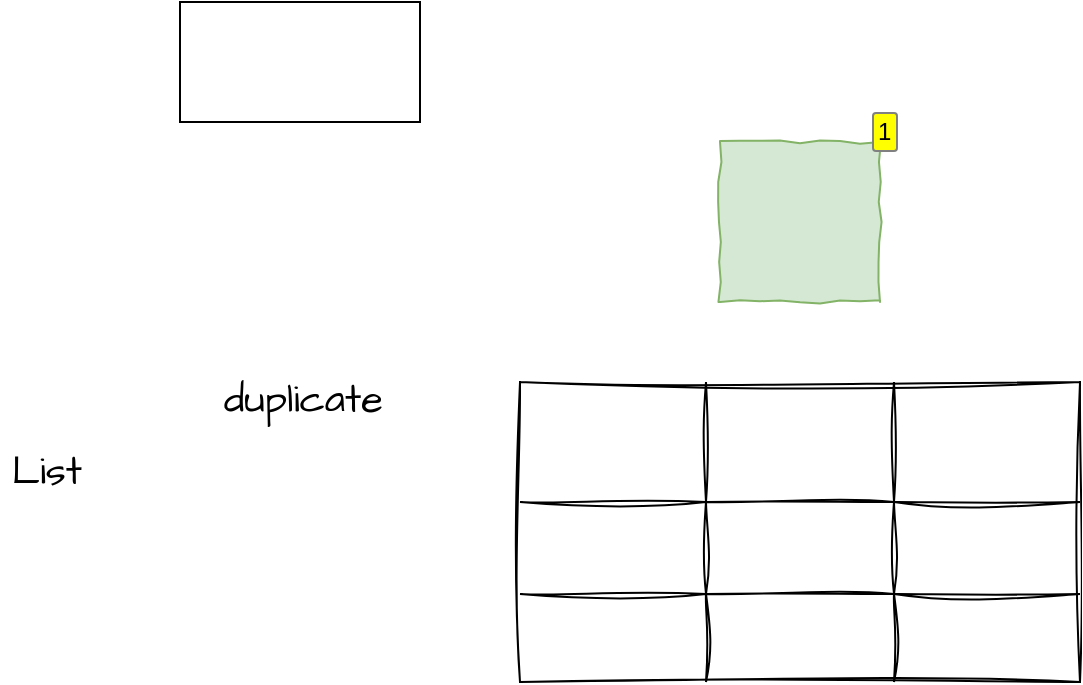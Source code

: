 <mxfile version="22.1.3" type="github">
  <diagram name="第 1 页" id="XIady3naKRfFqrpN1AaG">
    <mxGraphModel dx="1434" dy="750" grid="1" gridSize="10" guides="1" tooltips="1" connect="1" arrows="1" fold="1" page="1" pageScale="1" pageWidth="827" pageHeight="1169" math="0" shadow="0">
      <root>
        <mxCell id="0" />
        <mxCell id="1" parent="0" />
        <object label="" key1="333" key2="4444" placeholders="1" tooltip="33333333333333" id="94U8Ea-s4bIyMS4t3xtS-1">
          <mxCell style="rounded=0;whiteSpace=wrap;html=1;hachureGap=4;fontFamily=Architects Daughter;fontSource=https%3A%2F%2Ffonts.googleapis.com%2Fcss%3Ffamily%3DArchitects%2BDaughter;fontSize=20;" vertex="1" parent="1">
            <mxGeometry x="280" y="210" width="120" height="60" as="geometry" />
          </mxCell>
        </object>
        <mxCell id="94U8Ea-s4bIyMS4t3xtS-2" value="" style="whiteSpace=wrap;html=1;aspect=fixed;hachureGap=4;fontFamily=Architects Daughter;fontSource=https%3A%2F%2Ffonts.googleapis.com%2Fcss%3Ffamily%3DArchitects%2BDaughter;fontSize=20;comic=1;enumerate=1;treeMoving=1;treeFolding=1;resizeHeight=1;resizeWidth=1;fixedWidth=1;autosize=1;movableLabel=1;fillColor=#d5e8d4;strokeColor=#82b366;" vertex="1" parent="1">
          <mxGeometry x="550" y="280" width="80" height="80" as="geometry" />
        </mxCell>
        <mxCell id="94U8Ea-s4bIyMS4t3xtS-3" value="duplicate" style="text;whiteSpace=wrap;fontSize=20;fontFamily=Architects Daughter;" vertex="1" parent="1">
          <mxGeometry x="300" y="390" width="110" height="50" as="geometry" />
        </mxCell>
        <mxCell id="94U8Ea-s4bIyMS4t3xtS-4" value="List Item" style="text;strokeColor=none;fillColor=none;align=left;verticalAlign=middle;spacingLeft=4;spacingRight=4;overflow=hidden;points=[[0,0.5],[1,0.5]];portConstraint=eastwest;rotatable=0;whiteSpace=wrap;html=1;fontSize=20;fontFamily=Architects Daughter;" vertex="1" parent="1">
          <mxGeometry x="190" y="430" width="80" height="30" as="geometry" />
        </mxCell>
        <mxCell id="94U8Ea-s4bIyMS4t3xtS-5" value="" style="shape=table;startSize=0;container=1;collapsible=0;childLayout=tableLayout;sketch=1;hachureGap=4;jiggle=2;curveFitting=1;fontFamily=Architects Daughter;fontSource=https%3A%2F%2Ffonts.googleapis.com%2Fcss%3Ffamily%3DArchitects%2BDaughter;fontSize=20;" vertex="1" parent="1">
          <mxGeometry x="450" y="400" width="280" height="150" as="geometry" />
        </mxCell>
        <mxCell id="94U8Ea-s4bIyMS4t3xtS-6" value="" style="shape=tableRow;horizontal=0;startSize=0;swimlaneHead=0;swimlaneBody=0;strokeColor=inherit;top=0;left=0;bottom=0;right=0;collapsible=0;dropTarget=0;fillColor=none;points=[[0,0.5],[1,0.5]];portConstraint=eastwest;sketch=1;hachureGap=4;jiggle=2;curveFitting=1;fontFamily=Architects Daughter;fontSource=https%3A%2F%2Ffonts.googleapis.com%2Fcss%3Ffamily%3DArchitects%2BDaughter;fontSize=20;" vertex="1" parent="94U8Ea-s4bIyMS4t3xtS-5">
          <mxGeometry width="280" height="60" as="geometry" />
        </mxCell>
        <object label="" dddd="dddddddddddddddddddddddddddddddddddddddddddddddddddddddddddddddddddddddddddddddddddddddd" id="94U8Ea-s4bIyMS4t3xtS-7">
          <mxCell style="shape=partialRectangle;html=1;whiteSpace=wrap;connectable=0;strokeColor=inherit;overflow=hidden;fillColor=none;top=0;left=0;bottom=0;right=0;pointerEvents=1;sketch=1;hachureGap=4;jiggle=2;curveFitting=1;fontFamily=Architects Daughter;fontSource=https%3A%2F%2Ffonts.googleapis.com%2Fcss%3Ffamily%3DArchitects%2BDaughter;fontSize=20;" vertex="1" parent="94U8Ea-s4bIyMS4t3xtS-6">
            <mxGeometry width="93" height="60" as="geometry">
              <mxRectangle width="93" height="60" as="alternateBounds" />
            </mxGeometry>
          </mxCell>
        </object>
        <mxCell id="94U8Ea-s4bIyMS4t3xtS-8" value="" style="shape=partialRectangle;html=1;whiteSpace=wrap;connectable=0;strokeColor=inherit;overflow=hidden;fillColor=none;top=0;left=0;bottom=0;right=0;pointerEvents=1;sketch=1;hachureGap=4;jiggle=2;curveFitting=1;fontFamily=Architects Daughter;fontSource=https%3A%2F%2Ffonts.googleapis.com%2Fcss%3Ffamily%3DArchitects%2BDaughter;fontSize=20;" vertex="1" parent="94U8Ea-s4bIyMS4t3xtS-6">
          <mxGeometry x="93" width="94" height="60" as="geometry">
            <mxRectangle width="94" height="60" as="alternateBounds" />
          </mxGeometry>
        </mxCell>
        <mxCell id="94U8Ea-s4bIyMS4t3xtS-9" value="" style="shape=partialRectangle;html=1;whiteSpace=wrap;connectable=0;strokeColor=inherit;overflow=hidden;fillColor=none;top=0;left=0;bottom=0;right=0;pointerEvents=1;sketch=1;hachureGap=4;jiggle=2;curveFitting=1;fontFamily=Architects Daughter;fontSource=https%3A%2F%2Ffonts.googleapis.com%2Fcss%3Ffamily%3DArchitects%2BDaughter;fontSize=20;" vertex="1" parent="94U8Ea-s4bIyMS4t3xtS-6">
          <mxGeometry x="187" width="93" height="60" as="geometry">
            <mxRectangle width="93" height="60" as="alternateBounds" />
          </mxGeometry>
        </mxCell>
        <mxCell id="94U8Ea-s4bIyMS4t3xtS-10" value="" style="shape=tableRow;horizontal=0;startSize=0;swimlaneHead=0;swimlaneBody=0;strokeColor=inherit;top=0;left=0;bottom=0;right=0;collapsible=0;dropTarget=0;fillColor=none;points=[[0,0.5],[1,0.5]];portConstraint=eastwest;sketch=1;hachureGap=4;jiggle=2;curveFitting=1;fontFamily=Architects Daughter;fontSource=https%3A%2F%2Ffonts.googleapis.com%2Fcss%3Ffamily%3DArchitects%2BDaughter;fontSize=20;" vertex="1" parent="94U8Ea-s4bIyMS4t3xtS-5">
          <mxGeometry y="60" width="280" height="46" as="geometry" />
        </mxCell>
        <mxCell id="94U8Ea-s4bIyMS4t3xtS-11" value="" style="shape=partialRectangle;html=1;whiteSpace=wrap;connectable=0;strokeColor=inherit;overflow=hidden;fillColor=none;top=0;left=0;bottom=0;right=0;pointerEvents=1;sketch=1;hachureGap=4;jiggle=2;curveFitting=1;fontFamily=Architects Daughter;fontSource=https%3A%2F%2Ffonts.googleapis.com%2Fcss%3Ffamily%3DArchitects%2BDaughter;fontSize=20;" vertex="1" parent="94U8Ea-s4bIyMS4t3xtS-10">
          <mxGeometry width="93" height="46" as="geometry">
            <mxRectangle width="93" height="46" as="alternateBounds" />
          </mxGeometry>
        </mxCell>
        <mxCell id="94U8Ea-s4bIyMS4t3xtS-12" value="" style="shape=partialRectangle;html=1;whiteSpace=wrap;connectable=0;strokeColor=inherit;overflow=hidden;fillColor=none;top=0;left=0;bottom=0;right=0;pointerEvents=1;sketch=1;hachureGap=4;jiggle=2;curveFitting=1;fontFamily=Architects Daughter;fontSource=https%3A%2F%2Ffonts.googleapis.com%2Fcss%3Ffamily%3DArchitects%2BDaughter;fontSize=20;" vertex="1" parent="94U8Ea-s4bIyMS4t3xtS-10">
          <mxGeometry x="93" width="94" height="46" as="geometry">
            <mxRectangle width="94" height="46" as="alternateBounds" />
          </mxGeometry>
        </mxCell>
        <mxCell id="94U8Ea-s4bIyMS4t3xtS-13" value="" style="shape=partialRectangle;html=1;whiteSpace=wrap;connectable=0;strokeColor=inherit;overflow=hidden;fillColor=none;top=0;left=0;bottom=0;right=0;pointerEvents=1;sketch=1;hachureGap=4;jiggle=2;curveFitting=1;fontFamily=Architects Daughter;fontSource=https%3A%2F%2Ffonts.googleapis.com%2Fcss%3Ffamily%3DArchitects%2BDaughter;fontSize=20;" vertex="1" parent="94U8Ea-s4bIyMS4t3xtS-10">
          <mxGeometry x="187" width="93" height="46" as="geometry">
            <mxRectangle width="93" height="46" as="alternateBounds" />
          </mxGeometry>
        </mxCell>
        <mxCell id="94U8Ea-s4bIyMS4t3xtS-14" value="" style="shape=tableRow;horizontal=0;startSize=0;swimlaneHead=0;swimlaneBody=0;strokeColor=inherit;top=0;left=0;bottom=0;right=0;collapsible=0;dropTarget=0;fillColor=none;points=[[0,0.5],[1,0.5]];portConstraint=eastwest;sketch=1;hachureGap=4;jiggle=2;curveFitting=1;fontFamily=Architects Daughter;fontSource=https%3A%2F%2Ffonts.googleapis.com%2Fcss%3Ffamily%3DArchitects%2BDaughter;fontSize=20;" vertex="1" parent="94U8Ea-s4bIyMS4t3xtS-5">
          <mxGeometry y="106" width="280" height="44" as="geometry" />
        </mxCell>
        <mxCell id="94U8Ea-s4bIyMS4t3xtS-15" value="" style="shape=partialRectangle;html=1;whiteSpace=wrap;connectable=0;strokeColor=inherit;overflow=hidden;fillColor=none;top=0;left=0;bottom=0;right=0;pointerEvents=1;sketch=1;hachureGap=4;jiggle=2;curveFitting=1;fontFamily=Architects Daughter;fontSource=https%3A%2F%2Ffonts.googleapis.com%2Fcss%3Ffamily%3DArchitects%2BDaughter;fontSize=20;" vertex="1" parent="94U8Ea-s4bIyMS4t3xtS-14">
          <mxGeometry width="93" height="44" as="geometry">
            <mxRectangle width="93" height="44" as="alternateBounds" />
          </mxGeometry>
        </mxCell>
        <mxCell id="94U8Ea-s4bIyMS4t3xtS-16" value="" style="shape=partialRectangle;html=1;whiteSpace=wrap;connectable=0;strokeColor=inherit;overflow=hidden;fillColor=none;top=0;left=0;bottom=0;right=0;pointerEvents=1;sketch=1;hachureGap=4;jiggle=2;curveFitting=1;fontFamily=Architects Daughter;fontSource=https%3A%2F%2Ffonts.googleapis.com%2Fcss%3Ffamily%3DArchitects%2BDaughter;fontSize=20;" vertex="1" parent="94U8Ea-s4bIyMS4t3xtS-14">
          <mxGeometry x="93" width="94" height="44" as="geometry">
            <mxRectangle width="94" height="44" as="alternateBounds" />
          </mxGeometry>
        </mxCell>
        <mxCell id="94U8Ea-s4bIyMS4t3xtS-17" value="" style="shape=partialRectangle;html=1;whiteSpace=wrap;connectable=0;strokeColor=inherit;overflow=hidden;fillColor=none;top=0;left=0;bottom=0;right=0;pointerEvents=1;sketch=1;hachureGap=4;jiggle=2;curveFitting=1;fontFamily=Architects Daughter;fontSource=https%3A%2F%2Ffonts.googleapis.com%2Fcss%3Ffamily%3DArchitects%2BDaughter;fontSize=20;" vertex="1" parent="94U8Ea-s4bIyMS4t3xtS-14">
          <mxGeometry x="187" width="93" height="44" as="geometry">
            <mxRectangle width="93" height="44" as="alternateBounds" />
          </mxGeometry>
        </mxCell>
      </root>
    </mxGraphModel>
  </diagram>
</mxfile>
